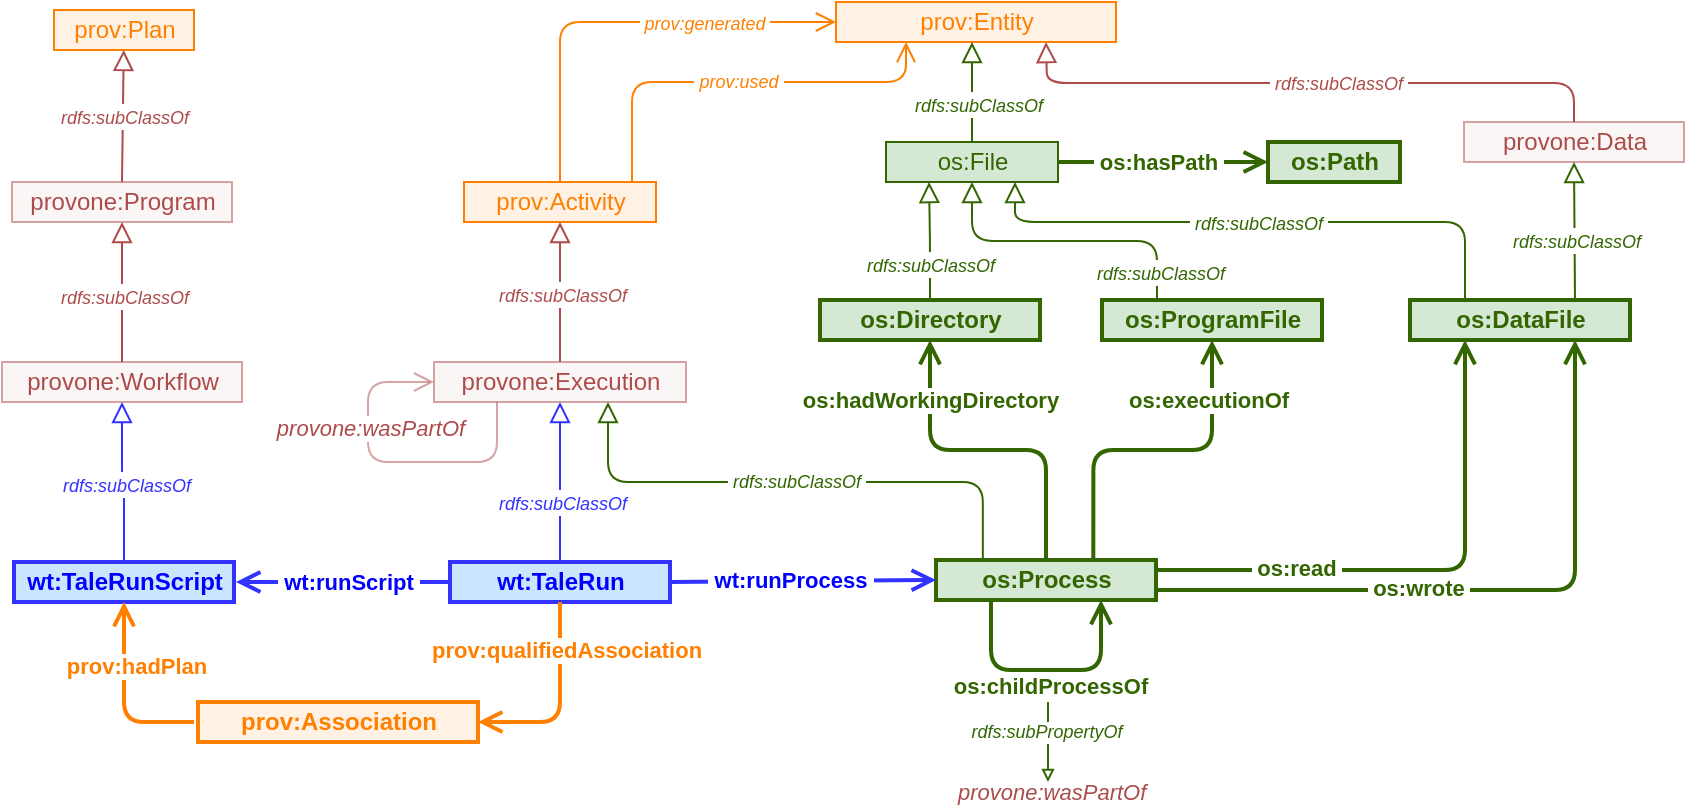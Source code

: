 <mxfile version="14.4.3" type="device"><diagram name="Page-1" id="9f46799a-70d6-7492-0946-bef42562c5a5"><mxGraphModel dx="1086" dy="966" grid="1" gridSize="10" guides="1" tooltips="1" connect="1" arrows="1" fold="1" page="1" pageScale="1" pageWidth="1100" pageHeight="850" background="#ffffff" math="0" shadow="0"><root><mxCell id="0"/><mxCell id="1" parent="0"/><mxCell id="D6sU2c5-LnO1tAXUTb01-3" value="&lt;font color=&quot;#ad4b4b&quot;&gt;provone:Execution&lt;/font&gt;" style="html=1;fillOpacity=10;opacity=50;strokeColor=#AD4B4B;fillColor=#AD4B4B;" parent="1" vertex="1"><mxGeometry x="383" y="390" width="126" height="20" as="geometry"/></mxCell><mxCell id="D6sU2c5-LnO1tAXUTb01-4" value="&lt;font color=&quot;#ff8000&quot;&gt;prov:Activity&lt;/font&gt;" style="html=1;strokeWidth=1;fillOpacity=10;strokeOpacity=100;fillColor=#FF8000;strokeColor=#FF8000;" parent="1" vertex="1"><mxGeometry x="398" y="300" width="96" height="20" as="geometry"/></mxCell><mxCell id="D6sU2c5-LnO1tAXUTb01-6" value="" style="endArrow=block;endSize=8;endFill=0;html=1;entryX=0.5;entryY=1;entryDx=0;entryDy=0;startSize=8;strokeWidth=1;strokeColor=#3333FF;" parent="1" source="D6sU2c5-LnO1tAXUTb01-11" target="D6sU2c5-LnO1tAXUTb01-3" edge="1"><mxGeometry width="160" relative="1" as="geometry"><mxPoint x="525" y="470" as="sourcePoint"/><mxPoint x="665" y="670" as="targetPoint"/></mxGeometry></mxCell><mxCell id="D6sU2c5-LnO1tAXUTb01-15" value="&lt;i&gt;&lt;font style=&quot;font-size: 9px&quot;&gt;rdfs:subClassOf&lt;/font&gt;&lt;/i&gt;" style="edgeLabel;html=1;align=center;verticalAlign=middle;resizable=0;points=[];fontColor=#3333FF;" parent="D6sU2c5-LnO1tAXUTb01-6" vertex="1" connectable="0"><mxGeometry x="-0.25" y="1" relative="1" as="geometry"><mxPoint x="1.444" as="offset"/></mxGeometry></mxCell><mxCell id="D6sU2c5-LnO1tAXUTb01-11" value="&lt;b&gt;&lt;font color=&quot;#0000ff&quot;&gt;wt:TaleRun&lt;/font&gt;&lt;/b&gt;" style="html=1;fillColor=#CCE5FF;strokeColor=#3333FF;strokeWidth=2;" parent="1" vertex="1"><mxGeometry x="391" y="490" width="110" height="20" as="geometry"/></mxCell><mxCell id="D6sU2c5-LnO1tAXUTb01-16" value="" style="endArrow=block;endSize=8;endFill=0;html=1;entryX=0.5;entryY=1;entryDx=0;entryDy=0;exitX=0.5;exitY=0;exitDx=0;exitDy=0;startSize=8;strokeWidth=1;strokeColor=#AD4B4B;" parent="1" source="D6sU2c5-LnO1tAXUTb01-3" target="D6sU2c5-LnO1tAXUTb01-4" edge="1"><mxGeometry width="160" relative="1" as="geometry"><mxPoint x="440.389" y="410" as="sourcePoint"/><mxPoint x="440" y="330" as="targetPoint"/></mxGeometry></mxCell><mxCell id="D6sU2c5-LnO1tAXUTb01-17" value="&lt;i&gt;&lt;font style=&quot;font-size: 9px&quot;&gt;rdfs:subClassOf&lt;/font&gt;&lt;/i&gt;" style="edgeLabel;html=1;align=center;verticalAlign=middle;resizable=0;points=[];fontColor=#AD4B4B;" parent="D6sU2c5-LnO1tAXUTb01-16" vertex="1" connectable="0"><mxGeometry x="-0.25" y="1" relative="1" as="geometry"><mxPoint x="1.85" y="-8" as="offset"/></mxGeometry></mxCell><mxCell id="D6sU2c5-LnO1tAXUTb01-20" value="&lt;b&gt;&lt;font color=&quot;#336600&quot;&gt;os:Process&lt;/font&gt;&lt;/b&gt;" style="html=1;fillColor=#d5e8d4;strokeColor=#336600;strokeWidth=2;" parent="1" vertex="1"><mxGeometry x="634" y="489" width="110" height="20" as="geometry"/></mxCell><mxCell id="D6sU2c5-LnO1tAXUTb01-21" value="" style="endArrow=block;endSize=8;endFill=0;html=1;exitX=0.213;exitY=-0.033;exitDx=0;exitDy=0;exitPerimeter=0;startSize=8;edgeStyle=orthogonalEdgeStyle;strokeWidth=1;strokeColor=#336600;" parent="1" source="D6sU2c5-LnO1tAXUTb01-20" target="D6sU2c5-LnO1tAXUTb01-3" edge="1"><mxGeometry width="160" relative="1" as="geometry"><mxPoint x="675" y="481" as="sourcePoint"/><mxPoint x="456" y="420" as="targetPoint"/><Array as="points"><mxPoint x="657" y="450"/><mxPoint x="470" y="450"/></Array></mxGeometry></mxCell><mxCell id="D6sU2c5-LnO1tAXUTb01-22" value="&lt;i&gt;&lt;font style=&quot;font-size: 9px&quot; color=&quot;#336600&quot;&gt;&amp;nbsp;rdfs:subClassOf&amp;nbsp;&lt;/font&gt;&lt;/i&gt;" style="edgeLabel;html=1;align=center;verticalAlign=middle;resizable=0;points=[];" parent="D6sU2c5-LnO1tAXUTb01-21" vertex="1" connectable="0"><mxGeometry x="-0.25" y="1" relative="1" as="geometry"><mxPoint x="-32.556" y="-2" as="offset"/></mxGeometry></mxCell><mxCell id="D6sU2c5-LnO1tAXUTb01-25" value="" style="endArrow=open;html=1;endSize=8;startArrow=none;startSize=8;startFill=0;edgeStyle=orthogonalEdgeStyle;exitX=0.25;exitY=1;exitDx=0;exitDy=0;entryX=0.75;entryY=1;entryDx=0;entryDy=0;strokeWidth=2;strokeColor=#336600;" parent="1" edge="1"><mxGeometry x="0.207" y="-11" relative="1" as="geometry"><mxPoint x="661.5" y="509" as="sourcePoint"/><mxPoint x="716.5" y="509" as="targetPoint"/><Array as="points"><mxPoint x="662" y="544"/><mxPoint x="717" y="544"/></Array><mxPoint as="offset"/></mxGeometry></mxCell><mxCell id="D6sU2c5-LnO1tAXUTb01-61" value="&lt;b&gt;os:childProcessOf&lt;/b&gt;" style="edgeLabel;html=1;align=center;verticalAlign=middle;resizable=0;points=[];fontColor=#336600;" parent="D6sU2c5-LnO1tAXUTb01-25" vertex="1" connectable="0"><mxGeometry x="-0.263" y="-5" relative="1" as="geometry"><mxPoint x="18" y="3" as="offset"/></mxGeometry></mxCell><mxCell id="D6sU2c5-LnO1tAXUTb01-28" value="" style="endArrow=open;endFill=1;endSize=8;html=1;entryX=0;entryY=0.5;entryDx=0;entryDy=0;startSize=8;strokeColor=#3333FF;strokeWidth=2;" parent="1" target="D6sU2c5-LnO1tAXUTb01-20" edge="1"><mxGeometry width="160" relative="1" as="geometry"><mxPoint x="501" y="500" as="sourcePoint"/><mxPoint x="634" y="500" as="targetPoint"/></mxGeometry></mxCell><mxCell id="D6sU2c5-LnO1tAXUTb01-29" value="&lt;b&gt;&lt;font color=&quot;#0000ff&quot;&gt;&amp;nbsp;wt:runProcess&amp;nbsp;&lt;/font&gt;&lt;/b&gt;" style="edgeLabel;html=1;align=center;verticalAlign=middle;resizable=0;points=[];" parent="D6sU2c5-LnO1tAXUTb01-28" vertex="1" connectable="0"><mxGeometry x="0.327" y="1" relative="1" as="geometry"><mxPoint x="-28" as="offset"/></mxGeometry></mxCell><mxCell id="D6sU2c5-LnO1tAXUTb01-31" value="&lt;b&gt;&lt;font color=&quot;#336600&quot;&gt;os:Directory&lt;/font&gt;&lt;/b&gt;" style="html=1;fillColor=#d5e8d4;strokeColor=#336600;strokeWidth=2;" parent="1" vertex="1"><mxGeometry x="576" y="359" width="110" height="20" as="geometry"/></mxCell><mxCell id="D6sU2c5-LnO1tAXUTb01-32" value="" style="endArrow=open;endFill=1;endSize=8;html=1;exitX=0.5;exitY=0;exitDx=0;exitDy=0;entryX=0.5;entryY=1;entryDx=0;entryDy=0;edgeStyle=orthogonalEdgeStyle;startSize=8;fontColor=#336600;strokeColor=#336600;strokeWidth=2;" parent="1" source="D6sU2c5-LnO1tAXUTb01-20" target="D6sU2c5-LnO1tAXUTb01-31" edge="1"><mxGeometry width="160" relative="1" as="geometry"><mxPoint x="689" y="480" as="sourcePoint"/><mxPoint x="665" y="330" as="targetPoint"/></mxGeometry></mxCell><mxCell id="D6sU2c5-LnO1tAXUTb01-33" value="&lt;font color=&quot;#336600&quot;&gt;&lt;b&gt;os:hadWorkingDirectory&lt;/b&gt;&lt;/font&gt;" style="edgeLabel;html=1;align=center;verticalAlign=middle;resizable=0;points=[];" parent="D6sU2c5-LnO1tAXUTb01-32" vertex="1" connectable="0"><mxGeometry x="0.327" y="1" relative="1" as="geometry"><mxPoint x="-2" y="-26" as="offset"/></mxGeometry></mxCell><mxCell id="D6sU2c5-LnO1tAXUTb01-37" value="&lt;b&gt;&lt;font color=&quot;#336600&quot;&gt;os:ProgramFile&lt;/font&gt;&lt;/b&gt;" style="html=1;strokeColor=#336600;strokeWidth=2;fillColor=#D5E8D4;" parent="1" vertex="1"><mxGeometry x="717" y="359" width="110" height="20" as="geometry"/></mxCell><mxCell id="D6sU2c5-LnO1tAXUTb01-38" value="" style="endArrow=open;endFill=1;endSize=8;html=1;exitX=0.715;exitY=-0.033;exitDx=0;exitDy=0;exitPerimeter=0;entryX=0.5;entryY=1;entryDx=0;entryDy=0;edgeStyle=orthogonalEdgeStyle;startSize=8;fontColor=#336600;strokeColor=#336600;strokeWidth=2;" parent="1" source="D6sU2c5-LnO1tAXUTb01-20" target="D6sU2c5-LnO1tAXUTb01-37" edge="1"><mxGeometry width="160" relative="1" as="geometry"><mxPoint x="715" y="502" as="sourcePoint"/><mxPoint x="820" y="260" as="targetPoint"/></mxGeometry></mxCell><mxCell id="D6sU2c5-LnO1tAXUTb01-39" value="&lt;font color=&quot;#336600&quot;&gt;&lt;b&gt;os:executionOf&lt;/b&gt;&lt;/font&gt;" style="edgeLabel;html=1;align=center;verticalAlign=middle;resizable=0;points=[];" parent="D6sU2c5-LnO1tAXUTb01-38" vertex="1" connectable="0"><mxGeometry x="0.327" y="1" relative="1" as="geometry"><mxPoint x="-1" y="-24" as="offset"/></mxGeometry></mxCell><mxCell id="D6sU2c5-LnO1tAXUTb01-42" value="&lt;font color=&quot;#336600&quot;&gt;os:File&lt;/font&gt;" style="html=1;fillColor=#d5e8d4;strokeColor=#336600;" parent="1" vertex="1"><mxGeometry x="609" y="280" width="86" height="20" as="geometry"/></mxCell><mxCell id="D6sU2c5-LnO1tAXUTb01-43" value="" style="endArrow=block;endSize=8;endFill=0;html=1;entryX=0.25;entryY=1;entryDx=0;entryDy=0;startSize=8;edgeStyle=orthogonalEdgeStyle;strokeWidth=1;strokeColor=#336600;" parent="1" source="D6sU2c5-LnO1tAXUTb01-31" target="D6sU2c5-LnO1tAXUTb01-42" edge="1"><mxGeometry width="160" relative="1" as="geometry"><mxPoint x="672" y="380" as="sourcePoint"/><mxPoint x="672" y="310.0" as="targetPoint"/></mxGeometry></mxCell><mxCell id="D6sU2c5-LnO1tAXUTb01-44" value="&lt;i&gt;&lt;font style=&quot;font-size: 9px&quot;&gt;rdfs:subClassOf&lt;/font&gt;&lt;/i&gt;" style="edgeLabel;html=1;align=center;verticalAlign=middle;resizable=0;points=[];fontColor=#336600;" parent="D6sU2c5-LnO1tAXUTb01-43" vertex="1" connectable="0"><mxGeometry x="-0.25" y="1" relative="1" as="geometry"><mxPoint x="0.85" y="4" as="offset"/></mxGeometry></mxCell><mxCell id="D6sU2c5-LnO1tAXUTb01-45" value="" style="endArrow=block;endSize=8;endFill=0;html=1;entryX=0.5;entryY=1;entryDx=0;entryDy=0;exitX=0.25;exitY=0;exitDx=0;exitDy=0;startSize=8;edgeStyle=orthogonalEdgeStyle;strokeWidth=1;strokeColor=#336600;" parent="1" source="D6sU2c5-LnO1tAXUTb01-37" target="D6sU2c5-LnO1tAXUTb01-42" edge="1"><mxGeometry width="160" relative="1" as="geometry"><mxPoint x="762" y="360" as="sourcePoint"/><mxPoint x="762" y="300.0" as="targetPoint"/></mxGeometry></mxCell><mxCell id="D6sU2c5-LnO1tAXUTb01-46" value="&lt;i&gt;&lt;font style=&quot;font-size: 9px&quot;&gt;rdfs:subClassOf&lt;/font&gt;&lt;/i&gt;" style="edgeLabel;html=1;align=center;verticalAlign=middle;resizable=0;points=[];fontColor=#336600;" parent="D6sU2c5-LnO1tAXUTb01-45" vertex="1" connectable="0"><mxGeometry x="-0.25" y="1" relative="1" as="geometry"><mxPoint x="28.85" y="14" as="offset"/></mxGeometry></mxCell><mxCell id="D6sU2c5-LnO1tAXUTb01-47" value="&lt;b&gt;&lt;font color=&quot;#336600&quot;&gt;os:DataFile&lt;/font&gt;&lt;/b&gt;" style="html=1;strokeWidth=2;strokeColor=#336600;fillColor=#D5E8D4;" parent="1" vertex="1"><mxGeometry x="871" y="359" width="110" height="20" as="geometry"/></mxCell><mxCell id="D6sU2c5-LnO1tAXUTb01-48" value="" style="endArrow=block;endSize=8;endFill=0;html=1;entryX=0.75;entryY=1;entryDx=0;entryDy=0;exitX=0.25;exitY=0;exitDx=0;exitDy=0;startSize=8;edgeStyle=orthogonalEdgeStyle;strokeWidth=1;strokeColor=#336600;" parent="1" source="D6sU2c5-LnO1tAXUTb01-47" target="D6sU2c5-LnO1tAXUTb01-42" edge="1"><mxGeometry width="160" relative="1" as="geometry"><mxPoint x="872" y="360" as="sourcePoint"/><mxPoint x="707" y="310.0" as="targetPoint"/><Array as="points"><mxPoint x="898" y="320"/><mxPoint x="674" y="320"/></Array></mxGeometry></mxCell><mxCell id="D6sU2c5-LnO1tAXUTb01-49" value="&lt;i&gt;&lt;font style=&quot;font-size: 9px&quot;&gt;&amp;nbsp;rdfs:subClassOf&amp;nbsp;&lt;/font&gt;&lt;/i&gt;" style="edgeLabel;html=1;align=center;verticalAlign=middle;resizable=0;points=[];fontColor=#336600;" parent="D6sU2c5-LnO1tAXUTb01-48" vertex="1" connectable="0"><mxGeometry x="-0.25" y="1" relative="1" as="geometry"><mxPoint x="-36.15" y="-1" as="offset"/></mxGeometry></mxCell><mxCell id="D6sU2c5-LnO1tAXUTb01-50" value="&lt;font color=&quot;#ff8000&quot;&gt;prov:Entity&lt;/font&gt;" style="html=1;strokeWidth=1;fillOpacity=10;fillColor=#FF8000;strokeColor=#FF8000;" parent="1" vertex="1"><mxGeometry x="584" y="210" width="140" height="20" as="geometry"/></mxCell><mxCell id="D6sU2c5-LnO1tAXUTb01-53" value="&lt;font color=&quot;#ad4b4b&quot;&gt;provone:Data&lt;/font&gt;" style="html=1;fillOpacity=10;opacity=50;strokeColor=#AD4B4B;fillColor=#AD4B4B;" parent="1" vertex="1"><mxGeometry x="898" y="270" width="110" height="20" as="geometry"/></mxCell><mxCell id="D6sU2c5-LnO1tAXUTb01-54" value="" style="endArrow=block;endSize=8;endFill=0;html=1;entryX=0.5;entryY=1;entryDx=0;entryDy=0;startSize=8;exitX=0.75;exitY=0;exitDx=0;exitDy=0;strokeWidth=1;strokeColor=#336600;" parent="1" source="D6sU2c5-LnO1tAXUTb01-47" target="D6sU2c5-LnO1tAXUTb01-53" edge="1"><mxGeometry width="160" relative="1" as="geometry"><mxPoint x="925.66" y="338" as="sourcePoint"/><mxPoint x="926" y="310" as="targetPoint"/></mxGeometry></mxCell><mxCell id="D6sU2c5-LnO1tAXUTb01-55" value="&lt;i&gt;&lt;font style=&quot;font-size: 9px&quot;&gt;rdfs:subClassOf&lt;/font&gt;&lt;/i&gt;" style="edgeLabel;html=1;align=center;verticalAlign=middle;resizable=0;points=[];fontColor=#336600;" parent="D6sU2c5-LnO1tAXUTb01-54" vertex="1" connectable="0"><mxGeometry x="-0.25" y="1" relative="1" as="geometry"><mxPoint x="1.444" y="-4" as="offset"/></mxGeometry></mxCell><mxCell id="D6sU2c5-LnO1tAXUTb01-57" value="" style="endArrow=block;endSize=8;endFill=0;html=1;exitX=0.5;exitY=0;exitDx=0;exitDy=0;startSize=8;edgeStyle=orthogonalEdgeStyle;strokeWidth=1;strokeColor=#AD4B4B;" parent="1" source="D6sU2c5-LnO1tAXUTb01-53" edge="1"><mxGeometry width="160" relative="1" as="geometry"><mxPoint x="802" y="300.0" as="sourcePoint"/><mxPoint x="689" y="230" as="targetPoint"/></mxGeometry></mxCell><mxCell id="D6sU2c5-LnO1tAXUTb01-58" value="&lt;i&gt;&lt;font style=&quot;font-size: 9px&quot;&gt;&amp;nbsp;rdfs:subClassOf&amp;nbsp;&lt;/font&gt;&lt;/i&gt;" style="edgeLabel;html=1;align=center;verticalAlign=middle;resizable=0;points=[];fontColor=#AD4B4B;" parent="D6sU2c5-LnO1tAXUTb01-57" vertex="1" connectable="0"><mxGeometry x="-0.25" y="1" relative="1" as="geometry"><mxPoint x="-23.556" y="-2" as="offset"/></mxGeometry></mxCell><mxCell id="D6sU2c5-LnO1tAXUTb01-59" value="" style="endArrow=block;endSize=8;endFill=0;html=1;entryX=0.5;entryY=1;entryDx=0;entryDy=0;exitX=0.5;exitY=0;exitDx=0;exitDy=0;startSize=8;strokeWidth=1;strokeColor=#336600;" parent="1" source="D6sU2c5-LnO1tAXUTb01-42" edge="1"><mxGeometry width="160" relative="1" as="geometry"><mxPoint x="650" y="280.0" as="sourcePoint"/><mxPoint x="652" y="230" as="targetPoint"/></mxGeometry></mxCell><mxCell id="D6sU2c5-LnO1tAXUTb01-60" value="&lt;i&gt;&lt;font style=&quot;font-size: 9px&quot;&gt;rdfs:subClassOf&lt;/font&gt;&lt;/i&gt;" style="edgeLabel;html=1;align=center;verticalAlign=middle;resizable=0;points=[];fontColor=#336600;" parent="D6sU2c5-LnO1tAXUTb01-59" vertex="1" connectable="0"><mxGeometry x="-0.25" y="1" relative="1" as="geometry"><mxPoint x="3.85" as="offset"/></mxGeometry></mxCell><mxCell id="D6sU2c5-LnO1tAXUTb01-62" value="" style="endArrow=open;endFill=1;endSize=8;html=1;edgeStyle=orthogonalEdgeStyle;exitX=1;exitY=0.25;exitDx=0;exitDy=0;startSize=8;entryX=0.25;entryY=1;entryDx=0;entryDy=0;strokeColor=#336600;strokeWidth=2;" parent="1" source="D6sU2c5-LnO1tAXUTb01-20" target="D6sU2c5-LnO1tAXUTb01-47" edge="1"><mxGeometry width="160" relative="1" as="geometry"><mxPoint x="752" y="494" as="sourcePoint"/><mxPoint x="923" y="380" as="targetPoint"/></mxGeometry></mxCell><mxCell id="D6sU2c5-LnO1tAXUTb01-63" value="&lt;font color=&quot;#336600&quot;&gt;&lt;b&gt;&amp;nbsp;os:read&amp;nbsp;&lt;/b&gt;&lt;/font&gt;" style="edgeLabel;html=1;align=center;verticalAlign=middle;resizable=0;points=[];" parent="D6sU2c5-LnO1tAXUTb01-62" vertex="1" connectable="0"><mxGeometry x="0.327" y="1" relative="1" as="geometry"><mxPoint x="-84" y="23" as="offset"/></mxGeometry></mxCell><mxCell id="D6sU2c5-LnO1tAXUTb01-64" value="" style="endArrow=open;endFill=1;endSize=8;html=1;edgeStyle=orthogonalEdgeStyle;exitX=1;exitY=0.75;exitDx=0;exitDy=0;entryX=0.75;entryY=1;entryDx=0;entryDy=0;startSize=8;strokeWidth=2;strokeColor=#336600;" parent="1" source="D6sU2c5-LnO1tAXUTb01-20" target="D6sU2c5-LnO1tAXUTb01-47" edge="1"><mxGeometry width="160" relative="1" as="geometry"><mxPoint x="752" y="504" as="sourcePoint"/><mxPoint x="933" y="390.0" as="targetPoint"/></mxGeometry></mxCell><mxCell id="D6sU2c5-LnO1tAXUTb01-65" value="&lt;b&gt;&lt;font color=&quot;#336600&quot;&gt;&amp;nbsp;os:wrote&amp;nbsp;&lt;/font&gt;&lt;/b&gt;" style="edgeLabel;html=1;align=center;verticalAlign=middle;resizable=0;points=[];" parent="D6sU2c5-LnO1tAXUTb01-64" vertex="1" connectable="0"><mxGeometry x="0.327" y="1" relative="1" as="geometry"><mxPoint x="-78" y="11" as="offset"/></mxGeometry></mxCell><mxCell id="D6sU2c5-LnO1tAXUTb01-66" value="" style="endArrow=none;endFill=0;endSize=8;html=1;edgeStyle=orthogonalEdgeStyle;exitX=0.25;exitY=1;exitDx=0;exitDy=0;entryX=0.75;entryY=0;entryDx=0;entryDy=0;startArrow=open;startFill=0;startSize=8;strokeColor=#FF8000;" parent="1" source="D6sU2c5-LnO1tAXUTb01-50" edge="1"><mxGeometry width="160" relative="1" as="geometry"><mxPoint x="662" y="225.0" as="sourcePoint"/><mxPoint x="482" y="300.0" as="targetPoint"/><Array as="points"><mxPoint x="619" y="250"/><mxPoint x="482" y="250"/></Array></mxGeometry></mxCell><mxCell id="D6sU2c5-LnO1tAXUTb01-68" value="&lt;i&gt;&lt;font color=&quot;#ff8000&quot; style=&quot;font-size: 9px&quot;&gt;&amp;nbsp;prov:used&amp;nbsp;&lt;/font&gt;&lt;/i&gt;" style="edgeLabel;html=1;align=center;verticalAlign=middle;resizable=0;points=[];" parent="D6sU2c5-LnO1tAXUTb01-66" vertex="1" connectable="0"><mxGeometry x="-0.091" y="2" relative="1" as="geometry"><mxPoint x="-10" y="-3" as="offset"/></mxGeometry></mxCell><mxCell id="D6sU2c5-LnO1tAXUTb01-69" value="" style="endArrow=none;endFill=0;endSize=8;html=1;edgeStyle=orthogonalEdgeStyle;entryX=0.5;entryY=0;entryDx=0;entryDy=0;startArrow=open;startFill=0;startSize=8;exitX=0;exitY=0.5;exitDx=0;exitDy=0;strokeColor=#FF8000;" parent="1" source="D6sU2c5-LnO1tAXUTb01-50" target="D6sU2c5-LnO1tAXUTb01-4" edge="1"><mxGeometry width="160" relative="1" as="geometry"><mxPoint x="628" y="220" as="sourcePoint"/><mxPoint x="481" y="290.0" as="targetPoint"/></mxGeometry></mxCell><mxCell id="D6sU2c5-LnO1tAXUTb01-71" value="&lt;i&gt;&lt;font color=&quot;#ff8000&quot; style=&quot;font-size: 9px&quot;&gt;&amp;nbsp;prov:generated&amp;nbsp;&lt;/font&gt;&lt;/i&gt;" style="edgeLabel;html=1;align=center;verticalAlign=middle;resizable=0;points=[];" parent="D6sU2c5-LnO1tAXUTb01-69" vertex="1" connectable="0"><mxGeometry x="-0.091" y="2" relative="1" as="geometry"><mxPoint x="33" y="-2" as="offset"/></mxGeometry></mxCell><mxCell id="D6sU2c5-LnO1tAXUTb01-72" value="&lt;font color=&quot;#ad4b4b&quot;&gt;provone:Program&lt;/font&gt;" style="html=1;fillOpacity=10;opacity=50;strokeColor=#AD4B4B;fillColor=#AD4B4B;" parent="1" vertex="1"><mxGeometry x="172" y="300" width="110" height="20" as="geometry"/></mxCell><mxCell id="D6sU2c5-LnO1tAXUTb01-73" value="" style="endArrow=block;endSize=8;endFill=0;html=1;entryX=0.5;entryY=1;entryDx=0;entryDy=0;startSize=8;edgeStyle=orthogonalEdgeStyle;exitX=0.5;exitY=0;exitDx=0;exitDy=0;strokeWidth=1;strokeColor=#AD4B4B;" parent="1" source="D6sU2c5-LnO1tAXUTb01-84" target="D6sU2c5-LnO1tAXUTb01-72" edge="1"><mxGeometry width="160" relative="1" as="geometry"><mxPoint x="228" y="380" as="sourcePoint"/><mxPoint x="228.54" y="411.48" as="targetPoint"/></mxGeometry></mxCell><mxCell id="D6sU2c5-LnO1tAXUTb01-74" value="&lt;i&gt;&lt;font style=&quot;font-size: 9px&quot;&gt;rdfs:subClassOf&lt;/font&gt;&lt;/i&gt;" style="edgeLabel;html=1;align=center;verticalAlign=middle;resizable=0;points=[];fontColor=#AD4B4B;" parent="D6sU2c5-LnO1tAXUTb01-73" vertex="1" connectable="0"><mxGeometry x="-0.25" y="1" relative="1" as="geometry"><mxPoint x="1.484" y="-7" as="offset"/></mxGeometry></mxCell><mxCell id="D6sU2c5-LnO1tAXUTb01-78" value="&lt;b&gt;&lt;font color=&quot;#0000ff&quot;&gt;wt:TaleRunScript&lt;/font&gt;&lt;/b&gt;" style="html=1;fillColor=#CCE5FF;strokeColor=#3333FF;strokeWidth=2;" parent="1" vertex="1"><mxGeometry x="173" y="490" width="110" height="20" as="geometry"/></mxCell><mxCell id="D6sU2c5-LnO1tAXUTb01-82" value="" style="endArrow=open;endFill=1;endSize=8;html=1;entryX=1;entryY=0.5;entryDx=0;entryDy=0;startSize=8;exitX=0;exitY=0.5;exitDx=0;exitDy=0;fontStyle=1;strokeColor=#3333FF;strokeWidth=2;" parent="1" edge="1"><mxGeometry width="160" relative="1" as="geometry"><mxPoint x="390" y="500" as="sourcePoint"/><mxPoint x="284" y="500" as="targetPoint"/></mxGeometry></mxCell><mxCell id="D6sU2c5-LnO1tAXUTb01-83" value="&lt;b&gt;&lt;font color=&quot;#0000ff&quot;&gt;&amp;nbsp;wt:runScript&amp;nbsp;&lt;/font&gt;&lt;/b&gt;" style="edgeLabel;html=1;align=center;verticalAlign=middle;resizable=0;points=[];" parent="D6sU2c5-LnO1tAXUTb01-82" vertex="1" connectable="0"><mxGeometry x="0.327" y="1" relative="1" as="geometry"><mxPoint x="20" y="-1" as="offset"/></mxGeometry></mxCell><mxCell id="D6sU2c5-LnO1tAXUTb01-84" value="&lt;font color=&quot;#ad4b4b&quot;&gt;provone:Workflow&lt;/font&gt;" style="html=1;fillOpacity=10;opacity=50;strokeColor=#AD4B4B;fillColor=#AD4B4B;" parent="1" vertex="1"><mxGeometry x="167" y="390" width="120" height="20" as="geometry"/></mxCell><mxCell id="D6sU2c5-LnO1tAXUTb01-86" value="" style="endArrow=block;endSize=8;endFill=0;html=1;startSize=8;edgeStyle=orthogonalEdgeStyle;exitX=0.5;exitY=0;exitDx=0;exitDy=0;strokeWidth=1;strokeColor=#3333FF;" parent="1" source="D6sU2c5-LnO1tAXUTb01-78" target="D6sU2c5-LnO1tAXUTb01-84" edge="1"><mxGeometry width="160" relative="1" as="geometry"><mxPoint x="238.0" y="485" as="sourcePoint"/><mxPoint x="238.0" y="428" as="targetPoint"/></mxGeometry></mxCell><mxCell id="D6sU2c5-LnO1tAXUTb01-87" value="&lt;i&gt;&lt;font style=&quot;font-size: 9px&quot;&gt;rdfs:subClassOf&lt;/font&gt;&lt;/i&gt;" style="edgeLabel;html=1;align=center;verticalAlign=middle;resizable=0;points=[];fontColor=#3333FF;" parent="D6sU2c5-LnO1tAXUTb01-86" vertex="1" connectable="0"><mxGeometry x="-0.25" y="1" relative="1" as="geometry"><mxPoint x="1.484" y="-9" as="offset"/></mxGeometry></mxCell><mxCell id="D6sU2c5-LnO1tAXUTb01-75" value="&lt;font color=&quot;#ff8000&quot;&gt;prov:Plan&lt;/font&gt;" style="html=1;strokeWidth=1;fillOpacity=10;strokeOpacity=100;fillColor=#FF8000;strokeColor=#FF8000;" parent="1" vertex="1"><mxGeometry x="193" y="214" width="70" height="20" as="geometry"/></mxCell><mxCell id="D6sU2c5-LnO1tAXUTb01-89" value="" style="endArrow=block;endSize=8;endFill=0;html=1;startSize=8;exitX=0.5;exitY=0;exitDx=0;exitDy=0;strokeWidth=1;strokeColor=#AD4B4B;" parent="1" source="D6sU2c5-LnO1tAXUTb01-72" target="D6sU2c5-LnO1tAXUTb01-75" edge="1"><mxGeometry width="160" relative="1" as="geometry"><mxPoint x="232" y="300" as="sourcePoint"/><mxPoint x="230.0" y="220.0" as="targetPoint"/></mxGeometry></mxCell><mxCell id="D6sU2c5-LnO1tAXUTb01-90" value="&lt;i&gt;&lt;font style=&quot;font-size: 9px&quot;&gt;rdfs:subClassOf&lt;/font&gt;&lt;/i&gt;" style="edgeLabel;html=1;align=center;verticalAlign=middle;resizable=0;points=[];fontColor=#AD4B4B;" parent="D6sU2c5-LnO1tAXUTb01-89" vertex="1" connectable="0"><mxGeometry x="-0.25" y="1" relative="1" as="geometry"><mxPoint x="1.85" y="-8" as="offset"/></mxGeometry></mxCell><mxCell id="D6sU2c5-LnO1tAXUTb01-91" value="&lt;b&gt;&lt;font color=&quot;#ff8000&quot;&gt;prov:Association&lt;/font&gt;&lt;/b&gt;" style="html=1;strokeColor=#FF8000;strokeWidth=2;fillColor=#FF8000;fillOpacity=10;" parent="1" vertex="1"><mxGeometry x="265" y="560" width="140" height="20" as="geometry"/></mxCell><mxCell id="D6sU2c5-LnO1tAXUTb01-93" value="" style="endArrow=open;html=1;endSize=8;startArrow=none;startSize=8;startFill=0;edgeStyle=orthogonalEdgeStyle;entryX=1;entryY=0.5;entryDx=0;entryDy=0;strokeWidth=2;strokeColor=#FF8000;" parent="1" source="D6sU2c5-LnO1tAXUTb01-11" target="D6sU2c5-LnO1tAXUTb01-91" edge="1"><mxGeometry x="0.207" y="-11" relative="1" as="geometry"><mxPoint x="446" y="510" as="sourcePoint"/><mxPoint x="425" y="600" as="targetPoint"/><mxPoint as="offset"/></mxGeometry></mxCell><mxCell id="D6sU2c5-LnO1tAXUTb01-96" value="&lt;b&gt;&lt;font color=&quot;#ff8000&quot;&gt;prov:qualifiedAssociation&lt;/font&gt;&lt;/b&gt;" style="edgeLabel;html=1;align=center;verticalAlign=middle;resizable=0;points=[];" parent="D6sU2c5-LnO1tAXUTb01-93" vertex="1" connectable="0"><mxGeometry x="-0.263" y="-5" relative="1" as="geometry"><mxPoint x="8" y="-13" as="offset"/></mxGeometry></mxCell><mxCell id="D6sU2c5-LnO1tAXUTb01-97" value="" style="endArrow=open;html=1;endSize=8;startArrow=none;startSize=8;startFill=0;edgeStyle=orthogonalEdgeStyle;entryX=0.5;entryY=1;entryDx=0;entryDy=0;exitX=0;exitY=0.5;exitDx=0;exitDy=0;strokeColor=#FF8000;strokeWidth=2;" parent="1" target="D6sU2c5-LnO1tAXUTb01-78" edge="1"><mxGeometry x="0.207" y="-11" relative="1" as="geometry"><mxPoint x="263" y="570" as="sourcePoint"/><mxPoint x="413.0" y="580" as="targetPoint"/><mxPoint as="offset"/><Array as="points"><mxPoint x="228" y="570"/></Array></mxGeometry></mxCell><mxCell id="D6sU2c5-LnO1tAXUTb01-98" value="&lt;b&gt;prov:hadPlan&lt;/b&gt;" style="edgeLabel;html=1;align=center;verticalAlign=middle;resizable=0;points=[];fontColor=#FF8000;" parent="D6sU2c5-LnO1tAXUTb01-97" vertex="1" connectable="0"><mxGeometry x="-0.263" y="-5" relative="1" as="geometry"><mxPoint x="1" y="-28" as="offset"/></mxGeometry></mxCell><mxCell id="D6sU2c5-LnO1tAXUTb01-100" value="&lt;b&gt;&lt;font color=&quot;#336600&quot;&gt;os:Path&lt;/font&gt;&lt;/b&gt;" style="html=1;fillColor=#d5e8d4;strokeColor=#336600;strokeWidth=2;" parent="1" vertex="1"><mxGeometry x="800" y="280" width="66" height="20" as="geometry"/></mxCell><mxCell id="D6sU2c5-LnO1tAXUTb01-101" value="" style="endArrow=open;endFill=1;endSize=8;html=1;entryX=0;entryY=0.5;entryDx=0;entryDy=0;startSize=8;exitX=1;exitY=0.5;exitDx=0;exitDy=0;strokeWidth=2;strokeColor=#336600;" parent="1" source="D6sU2c5-LnO1tAXUTb01-42" target="D6sU2c5-LnO1tAXUTb01-100" edge="1"><mxGeometry width="160" relative="1" as="geometry"><mxPoint x="766.5" y="291" as="sourcePoint"/><mxPoint x="899.5" y="290" as="targetPoint"/><Array as="points"><mxPoint x="750" y="290"/></Array></mxGeometry></mxCell><mxCell id="D6sU2c5-LnO1tAXUTb01-102" value="&lt;b&gt;&lt;font color=&quot;#336600&quot;&gt;&amp;nbsp;os:hasPath&amp;nbsp;&lt;/font&gt;&lt;/b&gt;" style="edgeLabel;html=1;align=center;verticalAlign=middle;resizable=0;points=[];" parent="D6sU2c5-LnO1tAXUTb01-101" vertex="1" connectable="0"><mxGeometry x="0.327" y="1" relative="1" as="geometry"><mxPoint x="-19.93" y="1" as="offset"/></mxGeometry></mxCell><mxCell id="z1eyky6niQ1TRjxye2QI-2" value="" style="endArrow=open;html=1;endSize=8;startArrow=none;startSize=8;startFill=0;edgeStyle=orthogonalEdgeStyle;exitX=0.25;exitY=1;exitDx=0;exitDy=0;entryX=0;entryY=0.5;entryDx=0;entryDy=0;opacity=50;strokeColor=#AD4B4B;" parent="1" source="D6sU2c5-LnO1tAXUTb01-3" target="D6sU2c5-LnO1tAXUTb01-3" edge="1"><mxGeometry x="0.207" y="-11" relative="1" as="geometry"><mxPoint x="671.5" y="519" as="sourcePoint"/><mxPoint x="726.5" y="519" as="targetPoint"/><Array as="points"><mxPoint x="415" y="440"/><mxPoint x="350" y="440"/><mxPoint x="350" y="400"/></Array><mxPoint as="offset"/></mxGeometry></mxCell><mxCell id="z1eyky6niQ1TRjxye2QI-5" value="&lt;i style=&quot;font-family: &amp;#34;helvetica&amp;#34;&quot;&gt;&lt;font color=&quot;#ad4b4b&quot; style=&quot;font-size: 11px&quot;&gt;provone:wasPartOf&lt;/font&gt;&lt;/i&gt;" style="edgeLabel;html=1;align=center;verticalAlign=middle;resizable=0;points=[];fontColor=#336600;" parent="z1eyky6niQ1TRjxye2QI-2" vertex="1" connectable="0"><mxGeometry x="-0.263" y="-5" relative="1" as="geometry"><mxPoint x="-32" y="-12" as="offset"/></mxGeometry></mxCell><mxCell id="z1eyky6niQ1TRjxye2QI-6" value="" style="endArrow=block;endSize=4;endFill=0;html=1;startSize=4;strokeColor=#336600;" parent="1" edge="1"><mxGeometry width="160" relative="1" as="geometry"><mxPoint x="690" y="560" as="sourcePoint"/><mxPoint x="690" y="600" as="targetPoint"/></mxGeometry></mxCell><mxCell id="z1eyky6niQ1TRjxye2QI-7" value="&lt;i style=&quot;font-size: 9px&quot;&gt;&lt;font&gt;rdfs:subPropertyOf&lt;/font&gt;&lt;/i&gt;" style="edgeLabel;html=1;align=center;verticalAlign=middle;resizable=0;points=[];fontSize=9;fontColor=#336600;" parent="z1eyky6niQ1TRjxye2QI-6" vertex="1" connectable="0"><mxGeometry x="-0.25" y="1" relative="1" as="geometry"><mxPoint x="-2.15" as="offset"/></mxGeometry></mxCell><mxCell id="z1eyky6niQ1TRjxye2QI-8" value="&lt;span style=&quot;font-family: &amp;#34;helvetica&amp;#34; ; letter-spacing: normal ; text-align: center ; text-indent: 0px ; text-transform: none ; word-spacing: 0px ; background-color: rgb(255 , 255 , 255) ; display: inline ; float: none&quot;&gt;&lt;i&gt;&lt;font color=&quot;#ad4b4b&quot; style=&quot;font-size: 11px&quot;&gt;provone:wasPartOf&lt;/font&gt;&lt;/i&gt;&lt;/span&gt;" style="text;whiteSpace=wrap;html=1;fontSize=9;" parent="1" vertex="1"><mxGeometry x="643" y="592" width="81" height="22" as="geometry"/></mxCell></root></mxGraphModel></diagram></mxfile>